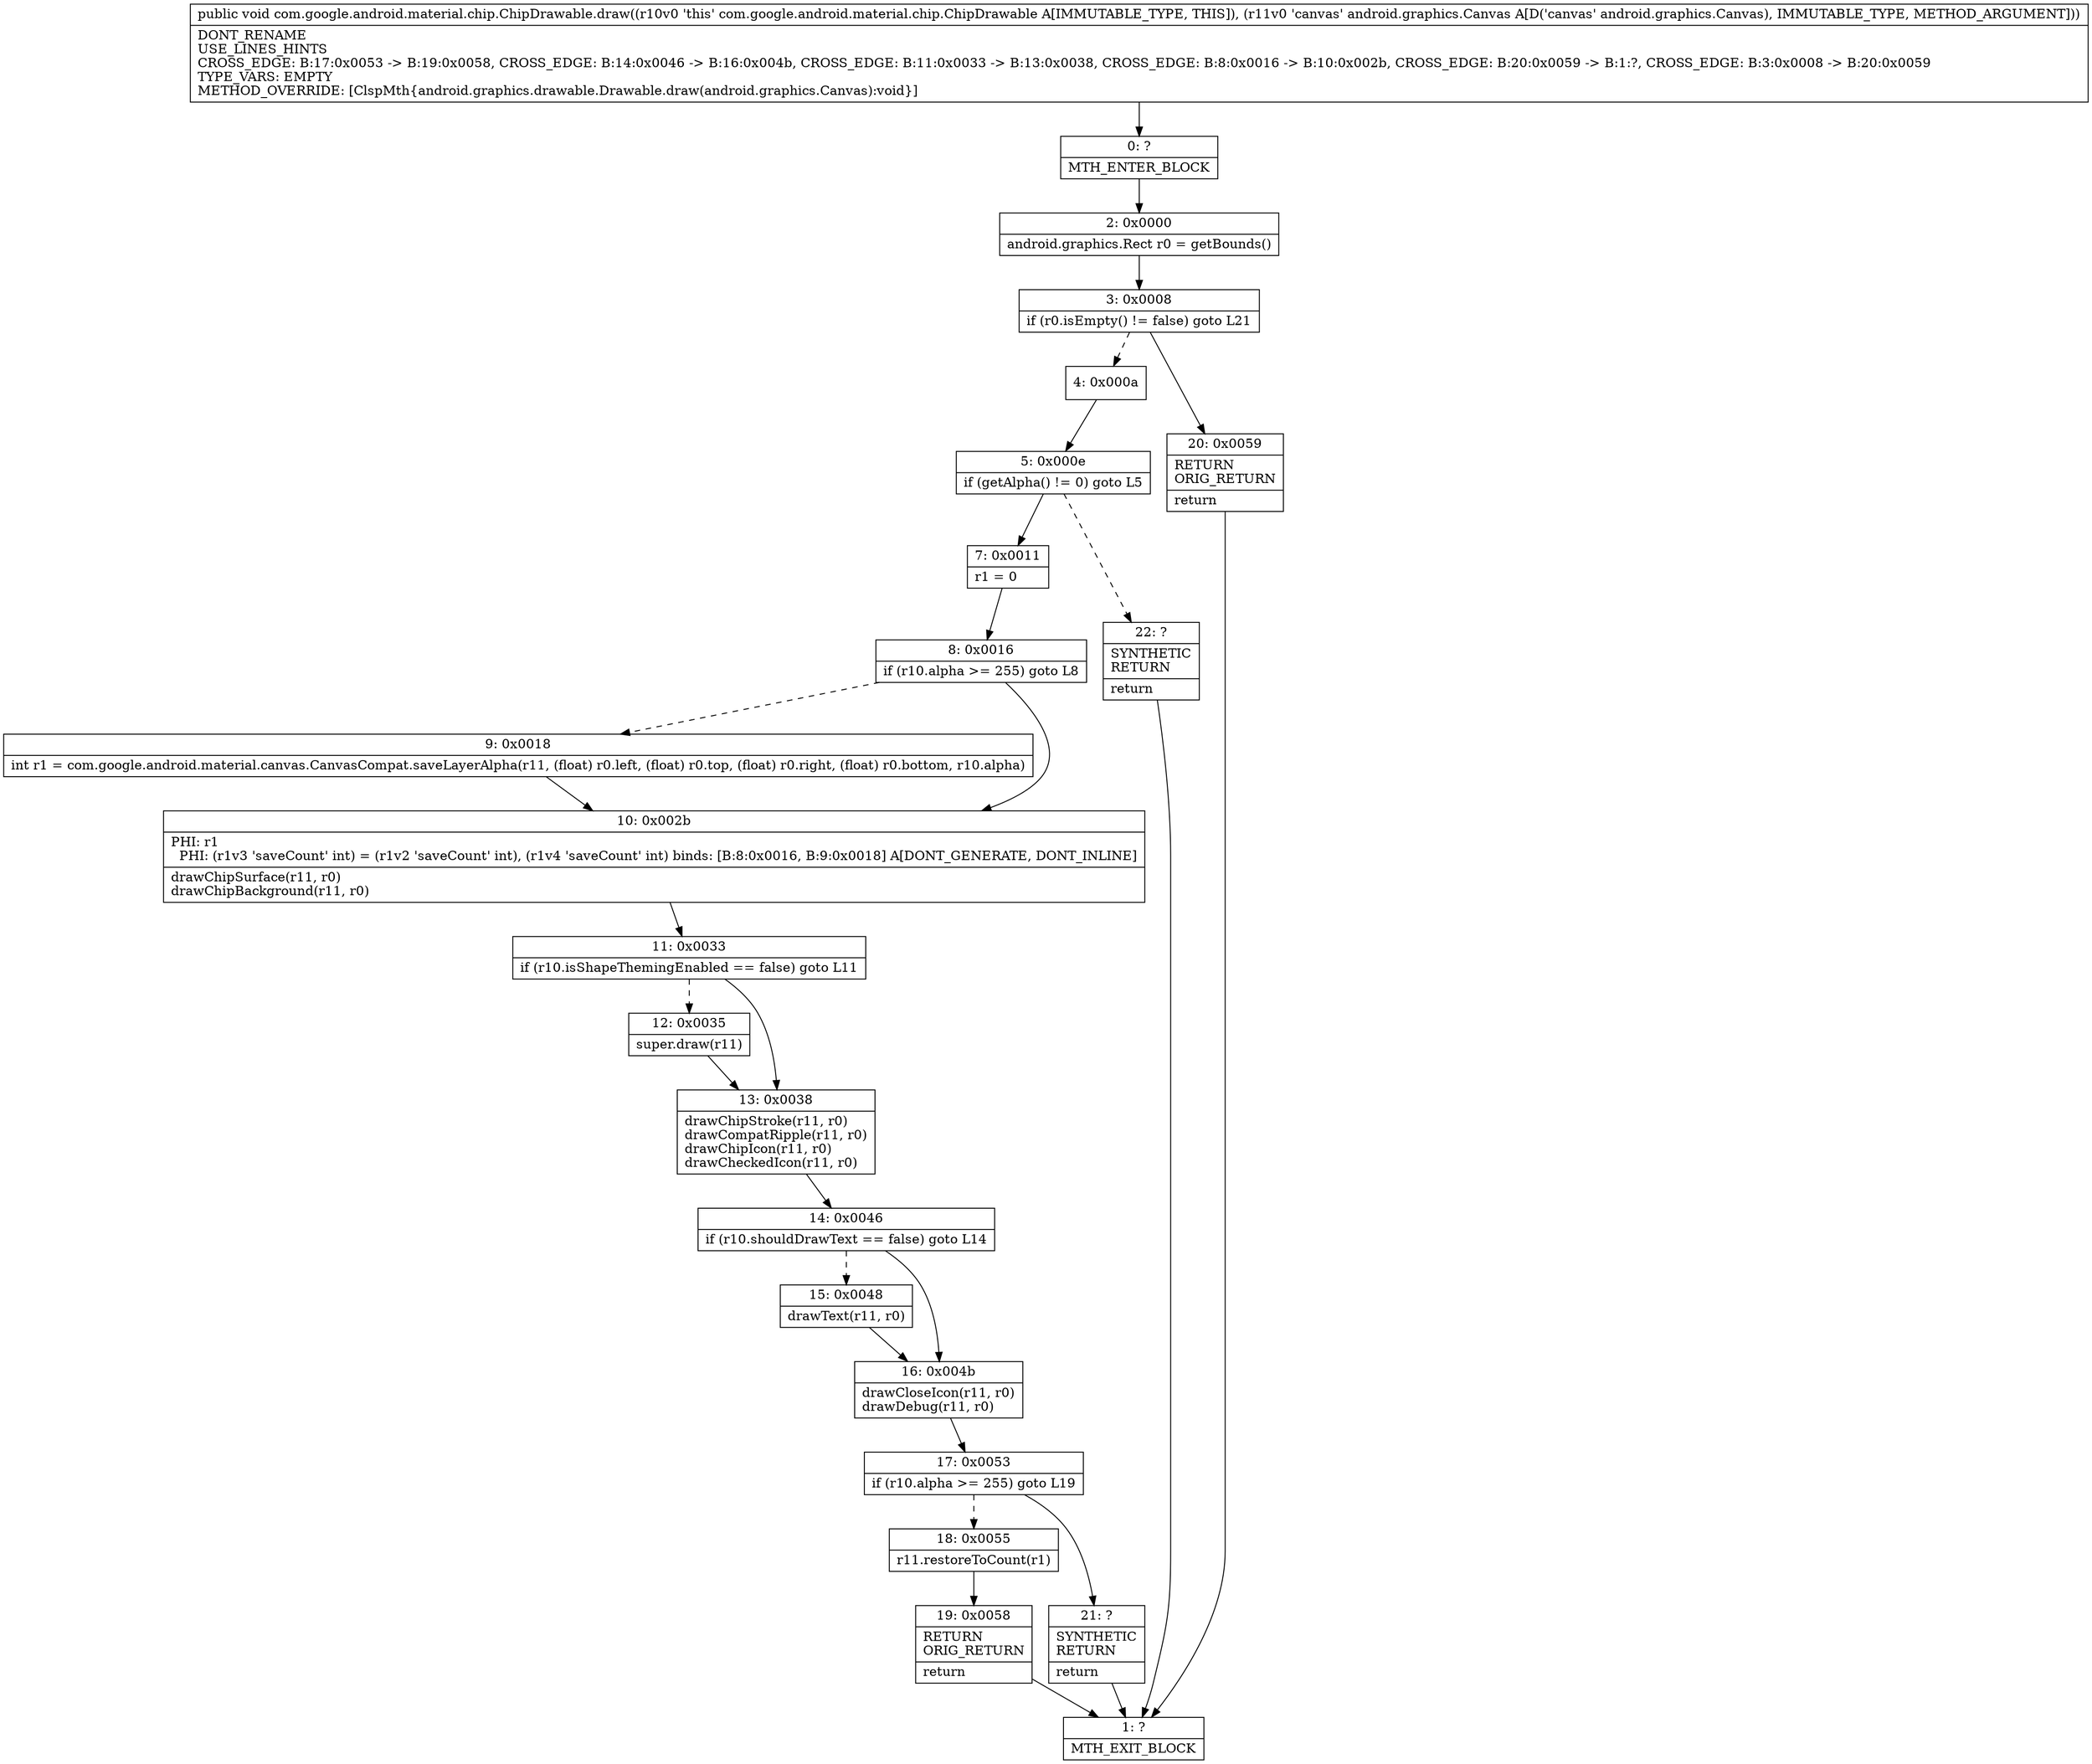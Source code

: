 digraph "CFG forcom.google.android.material.chip.ChipDrawable.draw(Landroid\/graphics\/Canvas;)V" {
Node_0 [shape=record,label="{0\:\ ?|MTH_ENTER_BLOCK\l}"];
Node_2 [shape=record,label="{2\:\ 0x0000|android.graphics.Rect r0 = getBounds()\l}"];
Node_3 [shape=record,label="{3\:\ 0x0008|if (r0.isEmpty() != false) goto L21\l}"];
Node_4 [shape=record,label="{4\:\ 0x000a}"];
Node_5 [shape=record,label="{5\:\ 0x000e|if (getAlpha() != 0) goto L5\l}"];
Node_7 [shape=record,label="{7\:\ 0x0011|r1 = 0\l}"];
Node_8 [shape=record,label="{8\:\ 0x0016|if (r10.alpha \>= 255) goto L8\l}"];
Node_9 [shape=record,label="{9\:\ 0x0018|int r1 = com.google.android.material.canvas.CanvasCompat.saveLayerAlpha(r11, (float) r0.left, (float) r0.top, (float) r0.right, (float) r0.bottom, r10.alpha)\l}"];
Node_10 [shape=record,label="{10\:\ 0x002b|PHI: r1 \l  PHI: (r1v3 'saveCount' int) = (r1v2 'saveCount' int), (r1v4 'saveCount' int) binds: [B:8:0x0016, B:9:0x0018] A[DONT_GENERATE, DONT_INLINE]\l|drawChipSurface(r11, r0)\ldrawChipBackground(r11, r0)\l}"];
Node_11 [shape=record,label="{11\:\ 0x0033|if (r10.isShapeThemingEnabled == false) goto L11\l}"];
Node_12 [shape=record,label="{12\:\ 0x0035|super.draw(r11)\l}"];
Node_13 [shape=record,label="{13\:\ 0x0038|drawChipStroke(r11, r0)\ldrawCompatRipple(r11, r0)\ldrawChipIcon(r11, r0)\ldrawCheckedIcon(r11, r0)\l}"];
Node_14 [shape=record,label="{14\:\ 0x0046|if (r10.shouldDrawText == false) goto L14\l}"];
Node_15 [shape=record,label="{15\:\ 0x0048|drawText(r11, r0)\l}"];
Node_16 [shape=record,label="{16\:\ 0x004b|drawCloseIcon(r11, r0)\ldrawDebug(r11, r0)\l}"];
Node_17 [shape=record,label="{17\:\ 0x0053|if (r10.alpha \>= 255) goto L19\l}"];
Node_18 [shape=record,label="{18\:\ 0x0055|r11.restoreToCount(r1)\l}"];
Node_19 [shape=record,label="{19\:\ 0x0058|RETURN\lORIG_RETURN\l|return\l}"];
Node_1 [shape=record,label="{1\:\ ?|MTH_EXIT_BLOCK\l}"];
Node_21 [shape=record,label="{21\:\ ?|SYNTHETIC\lRETURN\l|return\l}"];
Node_22 [shape=record,label="{22\:\ ?|SYNTHETIC\lRETURN\l|return\l}"];
Node_20 [shape=record,label="{20\:\ 0x0059|RETURN\lORIG_RETURN\l|return\l}"];
MethodNode[shape=record,label="{public void com.google.android.material.chip.ChipDrawable.draw((r10v0 'this' com.google.android.material.chip.ChipDrawable A[IMMUTABLE_TYPE, THIS]), (r11v0 'canvas' android.graphics.Canvas A[D('canvas' android.graphics.Canvas), IMMUTABLE_TYPE, METHOD_ARGUMENT]))  | DONT_RENAME\lUSE_LINES_HINTS\lCROSS_EDGE: B:17:0x0053 \-\> B:19:0x0058, CROSS_EDGE: B:14:0x0046 \-\> B:16:0x004b, CROSS_EDGE: B:11:0x0033 \-\> B:13:0x0038, CROSS_EDGE: B:8:0x0016 \-\> B:10:0x002b, CROSS_EDGE: B:20:0x0059 \-\> B:1:?, CROSS_EDGE: B:3:0x0008 \-\> B:20:0x0059\lTYPE_VARS: EMPTY\lMETHOD_OVERRIDE: [ClspMth\{android.graphics.drawable.Drawable.draw(android.graphics.Canvas):void\}]\l}"];
MethodNode -> Node_0;Node_0 -> Node_2;
Node_2 -> Node_3;
Node_3 -> Node_4[style=dashed];
Node_3 -> Node_20;
Node_4 -> Node_5;
Node_5 -> Node_7;
Node_5 -> Node_22[style=dashed];
Node_7 -> Node_8;
Node_8 -> Node_9[style=dashed];
Node_8 -> Node_10;
Node_9 -> Node_10;
Node_10 -> Node_11;
Node_11 -> Node_12[style=dashed];
Node_11 -> Node_13;
Node_12 -> Node_13;
Node_13 -> Node_14;
Node_14 -> Node_15[style=dashed];
Node_14 -> Node_16;
Node_15 -> Node_16;
Node_16 -> Node_17;
Node_17 -> Node_18[style=dashed];
Node_17 -> Node_21;
Node_18 -> Node_19;
Node_19 -> Node_1;
Node_21 -> Node_1;
Node_22 -> Node_1;
Node_20 -> Node_1;
}

